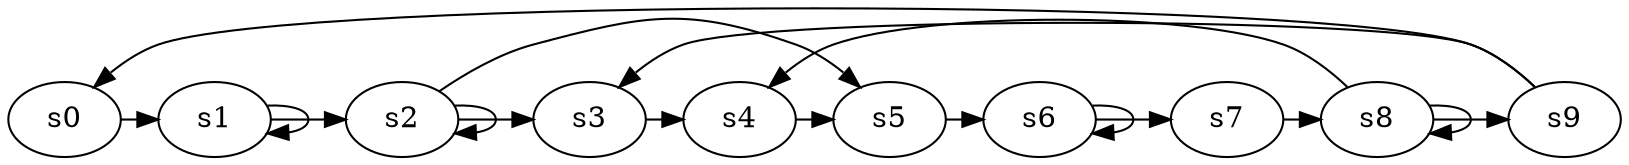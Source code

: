 digraph game_0475_cycle_10 {
    s0 [name="s0", player=0, target=1];
    s1 [name="s1", player=1];
    s2 [name="s2", player=1, target=1];
    s3 [name="s3", player=1];
    s4 [name="s4", player=1];
    s5 [name="s5", player=1];
    s6 [name="s6", player=1];
    s7 [name="s7", player=0, target=1];
    s8 [name="s8", player=0];
    s9 [name="s9", player=0, target=1];

    s0 -> s1 [constraint="time % 2 == 1"];
    s1 -> s2 [constraint="time % 4 == 0 && !(time % 3 == 0)"];
    s2 -> s3 [constraint="time % 2 == 1"];
    s3 -> s4 [constraint="time % 4 == 3"];
    s4 -> s5 [constraint="time % 2 == 1 || time % 2 == 0"];
    s5 -> s6 [constraint="time % 2 == 0 || time % 2 == 1"];
    s6 -> s7 [constraint="time == 5 || time == 9 || time == 17 || time == 20 || time == 22"];
    s7 -> s8 [constraint="time == 2 || time == 6 || time == 21 || time == 23 || time == 24"];
    s8 -> s9 [constraint="time == 7 || time == 19"];
    s9 -> s0 [constraint="time % 5 == 1"];
    s1 -> s1 [constraint="time % 2 == 0"];
    s2 -> s2 [constraint="time % 3 == 0"];
    s2 -> s5 [constraint="time == 3"];
    s6 -> s6 [constraint="time % 2 == 0"];
    s8 -> s8 [constraint="time % 3 == 0"];
    s8 -> s4 [constraint="time == 1"];
    s9 -> s3 [constraint="time == 12"];
}
